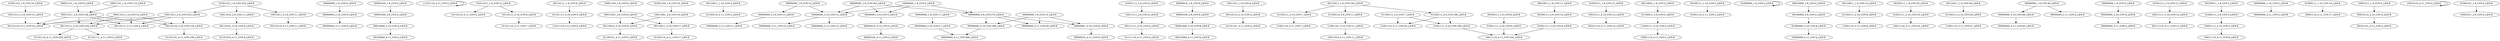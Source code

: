 digraph G {
    "00001101_1-8_COV:9_LEN:8" -> "00011011_2-9_COV:126_LEN:8";
    "00000000_1-9_COV:9_LEN:8" -> "00000000_2-10_COV:9_LEN:8";
    "00000100_1-8_COV:4_LEN:8" -> "00001000_2-9_COV:4_LEN:8";
    "11101110_4-11_COV:4_LEN:8" -> "11101110_4-11_COV:4_LEN:8";
    "01011011_1-9_COV:12_LEN:8" -> "10110110_2-11_COV:4_LEN:8";
    "01011011_1-9_COV:12_LEN:8" -> "10110111_2-10_COV:8_LEN:8";
    "00110111_1-9_COV:6_LEN:8" -> "01101111_2-10_COV:5_LEN:8";
    "00011001_2-9_COV:6_LEN:8" -> "00110010_3-10_COV:6_LEN:8";
    "00011001_2-9_COV:6_LEN:8" -> "00110011_3-10_COV:17_LEN:8";
    "00110011_1-10_COV:4_LEN:8" -> "01100110_2-11_COV:5_LEN:8";
    "00000000_1-9_COV:13_LEN:8" -> "00000000_2-10_COV:13_LEN:8";
    "00000000_1-9_COV:13_LEN:8" -> "00000000_2-10_COV:12_LEN:8";
    "01001111_1-8_COV:4_LEN:8" -> "10011111_2-9_COV:4_LEN:8";
    "00000010_1-8_COV:9_LEN:8" -> "00000100_2-9_COV:9_LEN:8";
    "00000001_2-9_COV:5_LEN:8" -> "00000010_3-10_COV:5_LEN:8";
    "10011011_1-9_COV:4_LEN:8" -> "00110110_2-10_COV:4_LEN:8";
    "11001101_3-10_COV:11_LEN:8" -> "10011010_4-11_COV:11_LEN:8";
    "01001111_3-10_COV:9_LEN:8" -> "10011110_4-11_COV:192_LEN:8";
    "01001011_1-9_COV:13_LEN:8" -> "10010111_2-10_COV:14_LEN:8";
    "00110001_1-8_COV:5_LEN:8" -> "01100011_2-9_COV:5_LEN:8";
    "00100111_1-10_COV:5_LEN:8" -> "01001110_2-11_COV:5_LEN:8";
    "10000000_1-8_COV:4_LEN:8" -> "00000001_2-9_COV:5_LEN:8";
    "10000000_1-8_COV:4_LEN:8" -> "00000000_2-10_COV:12_LEN:8";
    "10000000_1-8_COV:4_LEN:8" -> "00000000_2-9_COV:370_LEN:8";
    "01000000_1-8_COV:4_LEN:8" -> "01000000_1-8_COV:4_LEN:8";
    "00000000_2-10_COV:12_LEN:8" -> "00000000_3-11_COV:10_LEN:8";
    "10011011_2-9_COV:233_LEN:8" -> "00110111_3-10_COV:234_LEN:8";
    "10011011_2-9_COV:233_LEN:8" -> "00110111_3-11_COV:4_LEN:8";
    "10011011_2-9_COV:233_LEN:8" -> "00110110_3-10_COV:118_LEN:8";
    "10011011_2-9_COV:233_LEN:8" -> "00110110_3-11_COV:16_LEN:8";
    "00000000_1-8_COV:354_LEN:8" -> "00000001_2-9_COV:5_LEN:8";
    "00000000_1-8_COV:354_LEN:8" -> "00000000_2-10_COV:12_LEN:8";
    "00000000_1-8_COV:354_LEN:8" -> "00000000_2-9_COV:370_LEN:8";
    "01000000_3-10_COV:4_LEN:8" -> "10000000_4-11_COV:4_LEN:8";
    "01100111_1-9_COV:7_LEN:8" -> "11001110_3-11_COV:20_LEN:8";
    "01100111_1-9_COV:7_LEN:8" -> "11001111_3-10_COV:180_LEN:8";
    "00110010_3-10_COV:6_LEN:8" -> "01100101_4-11_COV:5_LEN:8";
    "01001101_1-9_COV:16_LEN:8" -> "10011011_2-10_COV:15_LEN:8";
    "00110011_1-9_COV:10_LEN:8" -> "01100111_2-10_COV:9_LEN:8";
    "01001111_2-10_COV:33_LEN:8" -> "10011110_3-11_COV:32_LEN:8";
    "00110011_1-9_COV:26_LEN:8" -> "01100111_2-10_COV:29_LEN:8";
    "00100000_2-9_COV:4_LEN:8" -> "01000000_3-10_COV:4_LEN:8";
    "01100111_2-9_COV:196_LEN:8" -> "11001110_3-11_COV:20_LEN:8";
    "01100111_2-9_COV:196_LEN:8" -> "11001111_3-10_COV:180_LEN:8";
    "00000000_2-10_COV:12_LEN:8" -> "00000000_3-11_COV:13_LEN:8";
    "00110011_1-8_COV:194_LEN:8" -> "01100111_2-9_COV:196_LEN:8";
    "00110011_1-8_COV:194_LEN:8" -> "01100111_2-10_COV:7_LEN:8";
    "00110011_1-8_COV:194_LEN:8" -> "01100110_2-9_COV:11_LEN:8";
    "10011111_2-9_COV:4_LEN:8" -> "00111111_3-10_COV:4_LEN:8";
    "01001100_1-8_COV:16_LEN:8" -> "10011001_2-9_COV:16_LEN:8";
    "00110111_3-10_COV:234_LEN:8" -> "01101110_4-11_COV:228_LEN:8";
    "00110111_3-10_COV:234_LEN:8" -> "01101111_4-11_COV:5_LEN:8";
    "01100111_2-10_COV:7_LEN:8" -> "11001110_3-11_COV:7_LEN:8";
    "01100111_2-10_COV:9_LEN:8" -> "11001110_3-11_COV:8_LEN:8";
    "00010000_1-8_COV:4_LEN:8" -> "00100000_2-9_COV:4_LEN:8";
    "10001101_1-8_COV:115_LEN:8" -> "00011011_2-9_COV:126_LEN:8";
    "00000000_2-10_COV:46_LEN:8" -> "00000000_3-11_COV:45_LEN:8";
    "00000010_3-10_COV:5_LEN:8" -> "00000100_4-11_COV:5_LEN:8";
    "00000000_1-9_COV:17_LEN:8" -> "00000000_2-10_COV:17_LEN:8";
    "01101111_2-10_COV:5_LEN:8" -> "11011110_3-11_COV:5_LEN:8";
    "00000000_2-10_COV:17_LEN:8" -> "00000000_4-11_COV:366_LEN:8";
    "00010011_1-8_COV:11_LEN:8" -> "00100111_2-9_COV:10_LEN:8";
    "10010111_2-10_COV:14_LEN:8" -> "00101110_3-11_COV:14_LEN:8";
    "00100111_2-9_COV:10_LEN:8" -> "01001111_3-10_COV:9_LEN:8";
    "00000000_3-10_COV:359_LEN:8" -> "00000000_4-11_COV:366_LEN:8";
    "00000000_1-9_COV:5_LEN:8" -> "00000000_2-10_COV:4_LEN:8";
    "00000000_2-9_COV:370_LEN:8" -> "00000000_3-11_COV:20_LEN:8";
    "00000000_2-9_COV:370_LEN:8" -> "00000000_3-10_COV:359_LEN:8";
    "00000000_2-9_COV:370_LEN:8" -> "00000001_3-10_COV:9_LEN:8";
    "00001000_2-9_COV:4_LEN:8" -> "00010000_3-10_COV:4_LEN:8";
    "00000000_2-10_COV:4_LEN:8" -> "00000000_3-11_COV:4_LEN:8";
    "00011011_1-9_COV:10_LEN:8" -> "00110111_3-10_COV:234_LEN:8";
    "00011011_1-9_COV:10_LEN:8" -> "00110111_3-11_COV:4_LEN:8";
    "00011011_1-9_COV:10_LEN:8" -> "00110110_3-10_COV:118_LEN:8";
    "00011011_1-9_COV:10_LEN:8" -> "00110110_3-11_COV:16_LEN:8";
    "10011111_2-10_COV:10_LEN:8" -> "00111110_3-11_COV:11_LEN:8";
    "10011001_2-9_COV:16_LEN:8" -> "00110010_3-10_COV:6_LEN:8";
    "10011001_2-9_COV:16_LEN:8" -> "00110011_3-10_COV:17_LEN:8";
    "10011011_2-10_COV:15_LEN:8" -> "00110110_3-11_COV:16_LEN:8";
    "00011011_2-9_COV:126_LEN:8" -> "00110111_3-10_COV:234_LEN:8";
    "00011011_2-9_COV:126_LEN:8" -> "00110111_3-11_COV:4_LEN:8";
    "00011011_2-9_COV:126_LEN:8" -> "00110110_3-10_COV:118_LEN:8";
    "00011011_2-9_COV:126_LEN:8" -> "00110110_3-11_COV:16_LEN:8";
    "00110110_2-10_COV:4_LEN:8" -> "01101101_3-11_COV:4_LEN:8";
    "11001111_3-10_COV:180_LEN:8" -> "10011110_4-11_COV:192_LEN:8";
    "01000111_2-9_COV:5_LEN:8" -> "10001111_3-10_COV:5_LEN:8";
    "00100011_1-8_COV:5_LEN:8" -> "01000111_2-9_COV:5_LEN:8";
    "00000000_1-10_COV:5_LEN:8" -> "00000000_2-11_COV:5_LEN:8";
    "11000111_3-10_COV:5_LEN:8" -> "10001110_4-11_COV:5_LEN:8";
    "00000100_2-9_COV:9_LEN:8" -> "00001000_3-10_COV:8_LEN:8";
    "00000000_1-9_COV:15_LEN:8" -> "00000000_3-11_COV:20_LEN:8";
    "00000000_1-9_COV:15_LEN:8" -> "00000000_3-10_COV:359_LEN:8";
    "00000000_1-9_COV:15_LEN:8" -> "00000001_3-10_COV:9_LEN:8";
    "01100011_2-9_COV:5_LEN:8" -> "11000111_3-10_COV:5_LEN:8";
    "00100111_1-9_COV:8_LEN:8" -> "01001111_2-10_COV:9_LEN:8";
    "00010000_3-10_COV:4_LEN:8" -> "00100000_4-11_COV:4_LEN:8";
    "00001000_3-10_COV:8_LEN:8" -> "00010000_4-11_COV:6_LEN:8";
    "01100110_2-9_COV:11_LEN:8" -> "11001101_3-10_COV:11_LEN:8";
    "01100111_2-10_COV:29_LEN:8" -> "11001110_3-11_COV:31_LEN:8";
    "10011010_2-9_COV:11_LEN:8" -> "00110101_3-10_COV:9_LEN:8";
    "00110101_3-10_COV:9_LEN:8" -> "01101010_4-11_COV:8_LEN:8";
    "01001111_2-10_COV:9_LEN:8" -> "10011110_4-11_COV:192_LEN:8";
    "01000111_1-10_COV:16_LEN:8" -> "10001110_2-11_COV:17_LEN:8";
    "10001100_1-8_COV:6_LEN:8" -> "00011001_2-9_COV:6_LEN:8";
    "10001011_1-9_COV:4_LEN:8" -> "00010110_2-10_COV:4_LEN:8";
    "00110011_3-10_COV:17_LEN:8" -> "01100110_4-11_COV:17_LEN:8";
    "00111111_3-10_COV:4_LEN:8" -> "01111110_4-11_COV:4_LEN:8";
    "00000000_2-10_COV:9_LEN:8" -> "00000000_3-11_COV:9_LEN:8";
    "00100111_1-9_COV:30_LEN:8" -> "01001111_2-10_COV:33_LEN:8";
    "10110111_2-10_COV:8_LEN:8" -> "01101110_3-11_COV:7_LEN:8";
    "00000000_2-10_COV:13_LEN:8" -> "00000000_3-11_COV:11_LEN:8";
    "00000000_1-9_COV:49_LEN:8" -> "00000000_2-11_COV:4_LEN:8";
    "00000000_1-9_COV:49_LEN:8" -> "00000000_2-10_COV:46_LEN:8";
    "10001111_3-10_COV:5_LEN:8" -> "00011110_4-11_COV:9_LEN:8";
    "00000001_3-10_COV:9_LEN:8" -> "00000010_4-11_COV:9_LEN:8";
    "10010110_4-11_COV:4_LEN:8" -> "10010110_4-11_COV:4_LEN:8";
    "01001101_1-8_COV:234_LEN:8" -> "10011011_2-9_COV:233_LEN:8";
    "01001101_1-8_COV:234_LEN:8" -> "10011010_2-9_COV:11_LEN:8";
    "01001101_1-8_COV:234_LEN:8" -> "10011011_2-10_COV:11_LEN:8";
    "01001111_1-9_COV:12_LEN:8" -> "10011111_2-10_COV:10_LEN:8";
    "00110110_3-10_COV:118_LEN:8" -> "01101101_4-11_COV:106_LEN:8";
    "00010110_2-10_COV:4_LEN:8" -> "00101101_3-11_COV:4_LEN:8";
    "10011011_2-10_COV:11_LEN:8" -> "00110110_3-11_COV:11_LEN:8";
    "01000101_1-8_COV:4_LEN:8" -> "10001011_2-9_COV:4_LEN:8";
}
